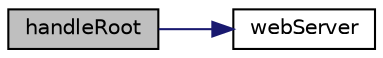digraph "handleRoot"
{
  edge [fontname="Helvetica",fontsize="10",labelfontname="Helvetica",labelfontsize="10"];
  node [fontname="Helvetica",fontsize="10",shape=record];
  rankdir="LR";
  Node4 [label="handleRoot",height=0.2,width=0.4,color="black", fillcolor="grey75", style="filled", fontcolor="black"];
  Node4 -> Node5 [color="midnightblue",fontsize="10",style="solid",fontname="Helvetica"];
  Node5 [label="webServer",height=0.2,width=0.4,color="black", fillcolor="white", style="filled",URL="$_my_web_server_8cpp.html#a1f3abdfd83b87f22b110196bcda621a6"];
}
